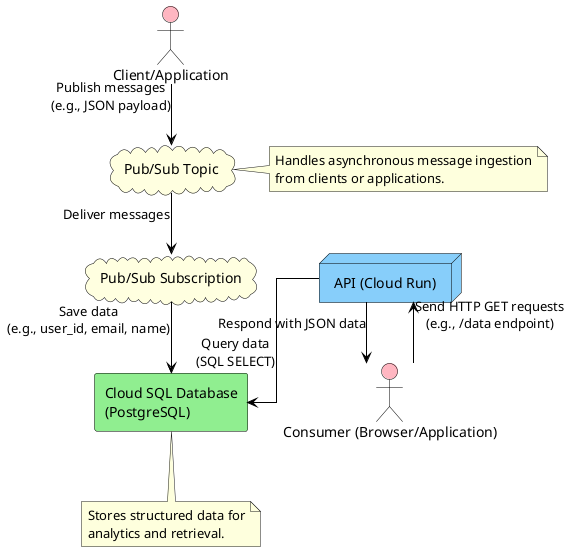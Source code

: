 @startuml

skinparam linetype ortho
skinparam defaultFontName Arial
skinparam shadowing false
skinparam node {
    BackgroundColor LightSkyBlue
    BorderColor Black
    FontColor Black
}
skinparam cloud {
    BackgroundColor LightYellow
    BorderColor Black
    FontColor Black
}
skinparam rectangle {
    BackgroundColor LightGreen
    BorderColor Black
    FontColor Black
}
skinparam actor {
    BackgroundColor LightPink
    BorderColor Black
    FontColor Black
}
skinparam ArrowColor Black

actor "Client/Application" as client
cloud "Pub/Sub Topic" as pubsub_topic
cloud "Pub/Sub Subscription" as pubsub_subscription
rectangle "Cloud SQL Database\n(PostgreSQL)" as database
node "API (Cloud Run)" as api
actor "Consumer (Browser/Application)" as consumer

client --> pubsub_topic : Publish messages\n(e.g., JSON payload)
pubsub_topic --> pubsub_subscription : Deliver messages
pubsub_subscription --> database : Save data\n(e.g., user_id, email, name)
api --> database : Query data\n(SQL SELECT)
consumer --> api : Send HTTP GET requests\n(e.g., /data endpoint)
api --> consumer : Respond with JSON data

note right of pubsub_topic
    Handles asynchronous message ingestion
    from clients or applications.
end note

note bottom of database
    Stores structured data for
    analytics and retrieval.
end note

@enduml
